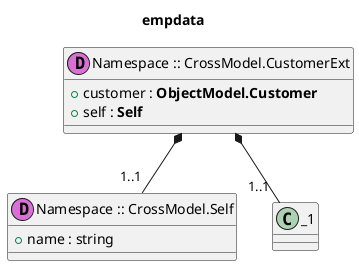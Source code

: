 @startuml
title empdata
''''''''''''''''''''''''''''''''''''''''''
''                                      ''
''  AUTOGENERATED CODE -- DO NOT EDIT!  ''
''                                      ''
''''''''''''''''''''''''''''''''''''''''''

class "Namespace :: CrossModel.CustomerExt" as _0 << (D,orchid) >> {
+ customer : **ObjectModel.Customer**
+ self : **Self**
}
class "Namespace :: CrossModel.Self" as _2 << (D,orchid) >> {
+ name : string
}
_0 *-- "1..1 " _1
_0 *-- "1..1 " _2
@enduml
